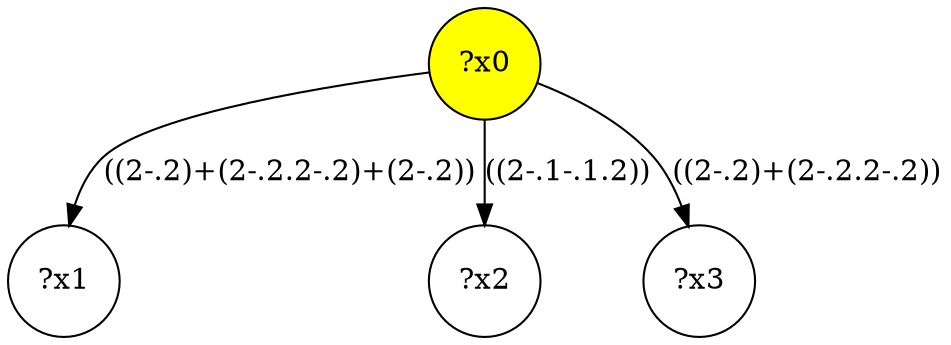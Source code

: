 digraph g {
	x0 [fillcolor="yellow", style="filled," shape=circle, label="?x0"];
	x1 [shape=circle, label="?x1"];
	x0 -> x1 [label="((2-.2)+(2-.2.2-.2)+(2-.2))"];
	x2 [shape=circle, label="?x2"];
	x0 -> x2 [label="((2-.1-.1.2))"];
	x3 [shape=circle, label="?x3"];
	x0 -> x3 [label="((2-.2)+(2-.2.2-.2))"];
}
